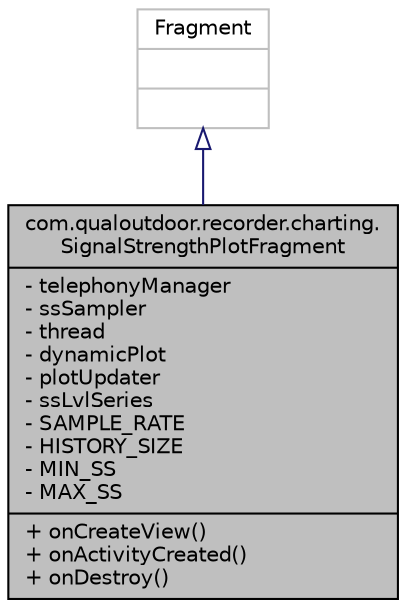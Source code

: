 digraph "com.qualoutdoor.recorder.charting.SignalStrengthPlotFragment"
{
  edge [fontname="Helvetica",fontsize="10",labelfontname="Helvetica",labelfontsize="10"];
  node [fontname="Helvetica",fontsize="10",shape=record];
  Node1 [label="{com.qualoutdoor.recorder.charting.\lSignalStrengthPlotFragment\n|- telephonyManager\l- ssSampler\l- thread\l- dynamicPlot\l- plotUpdater\l- ssLvlSeries\l- SAMPLE_RATE\l- HISTORY_SIZE\l- MIN_SS\l- MAX_SS\l|+ onCreateView()\l+ onActivityCreated()\l+ onDestroy()\l}",height=0.2,width=0.4,color="black", fillcolor="grey75", style="filled" fontcolor="black"];
  Node2 -> Node1 [dir="back",color="midnightblue",fontsize="10",style="solid",arrowtail="onormal"];
  Node2 [label="{Fragment\n||}",height=0.2,width=0.4,color="grey75", fillcolor="white", style="filled"];
}
